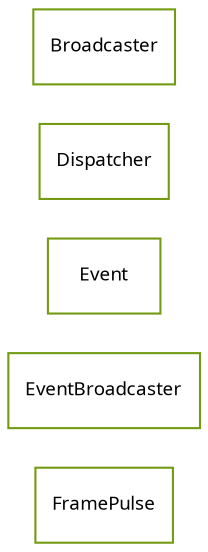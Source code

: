 strict digraph class_diagram {
  rankdir=LR;
  TypeFramePulse[
    label="FramePulse",
    URL="FramePulse.html",
    tooltip="com.sekati.events.FramePulse",
    fontname="Verdana",
    fontsize="9"
    color="#729b12"
    shape="record"
  ];
  TypeEventBroadcaster[
    label="EventBroadcaster",
    URL="EventBroadcaster.html",
    tooltip="com.sekati.events.EventBroadcaster",
    fontname="Verdana",
    fontsize="9"
    color="#729b12"
    shape="record"
  ];
  TypeEvent[
    label="Event",
    URL="Event.html",
    tooltip="com.sekati.events.Event",
    fontname="Verdana",
    fontsize="9"
    color="#729b12"
    shape="record"
  ];
  TypeDispatcher[
    label="Dispatcher",
    URL="Dispatcher.html",
    tooltip="com.sekati.events.Dispatcher",
    fontname="Verdana",
    fontsize="9"
    color="#729b12"
    shape="record"
  ];
  TypeBroadcaster[
    label="Broadcaster",
    URL="Broadcaster.html",
    tooltip="com.sekati.events.Broadcaster",
    fontname="Verdana",
    fontsize="9"
    color="#729b12"
    shape="record"
  ];
}
